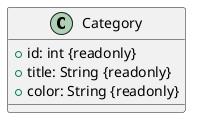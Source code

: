 @startuml

class Category {
    +id: int {readonly}
    +title: String {readonly}
    +color: String {readonly}
}

@enduml